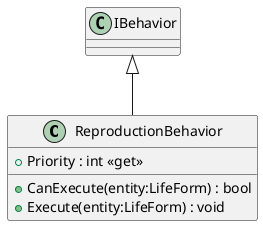 @startuml
class ReproductionBehavior {
    + Priority : int <<get>>
    + CanExecute(entity:LifeForm) : bool
    + Execute(entity:LifeForm) : void
}
IBehavior <|-- ReproductionBehavior
@enduml
